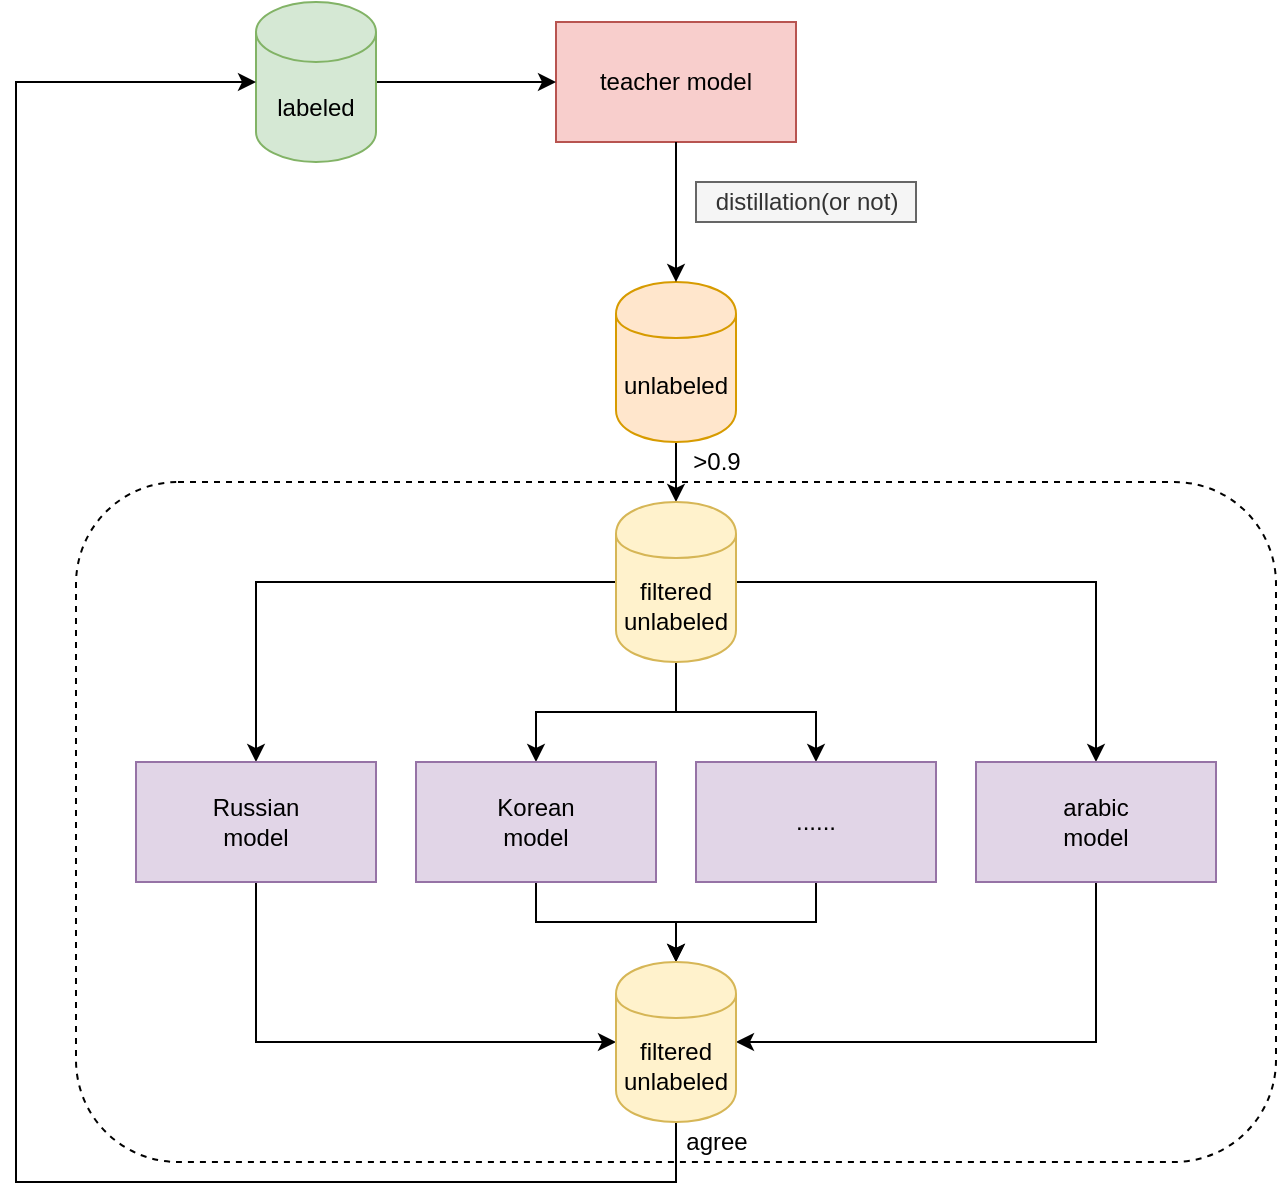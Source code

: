<mxfile version="14.1.1" type="github">
  <diagram id="1I48yk1pTl18TJWUvN-q" name="Page-1">
    <mxGraphModel dx="1422" dy="762" grid="1" gridSize="10" guides="1" tooltips="1" connect="1" arrows="1" fold="1" page="1" pageScale="1" pageWidth="827" pageHeight="1169" math="0" shadow="0">
      <root>
        <mxCell id="0" />
        <mxCell id="1" parent="0" />
        <mxCell id="0SLeSFdNCgg_F5EIytYb-29" value="" style="rounded=1;whiteSpace=wrap;html=1;glass=0;sketch=0;dashed=1;" vertex="1" parent="1">
          <mxGeometry x="100" y="490" width="600" height="340" as="geometry" />
        </mxCell>
        <mxCell id="0SLeSFdNCgg_F5EIytYb-5" value="" style="edgeStyle=orthogonalEdgeStyle;rounded=0;orthogonalLoop=1;jettySize=auto;html=1;" edge="1" parent="1" source="0SLeSFdNCgg_F5EIytYb-17" target="0SLeSFdNCgg_F5EIytYb-4">
          <mxGeometry relative="1" as="geometry" />
        </mxCell>
        <mxCell id="0SLeSFdNCgg_F5EIytYb-1" value="teacher model" style="rounded=0;whiteSpace=wrap;html=1;fillColor=#f8cecc;strokeColor=#b85450;" vertex="1" parent="1">
          <mxGeometry x="340" y="260" width="120" height="60" as="geometry" />
        </mxCell>
        <mxCell id="0SLeSFdNCgg_F5EIytYb-3" value="" style="edgeStyle=orthogonalEdgeStyle;rounded=0;orthogonalLoop=1;jettySize=auto;html=1;" edge="1" parent="1" source="0SLeSFdNCgg_F5EIytYb-2" target="0SLeSFdNCgg_F5EIytYb-1">
          <mxGeometry relative="1" as="geometry" />
        </mxCell>
        <mxCell id="0SLeSFdNCgg_F5EIytYb-2" value="labeled" style="shape=cylinder3;whiteSpace=wrap;html=1;boundedLbl=1;backgroundOutline=1;size=15;fillColor=#d5e8d4;strokeColor=#82b366;" vertex="1" parent="1">
          <mxGeometry x="190" y="250" width="60" height="80" as="geometry" />
        </mxCell>
        <mxCell id="0SLeSFdNCgg_F5EIytYb-11" style="edgeStyle=orthogonalEdgeStyle;rounded=0;orthogonalLoop=1;jettySize=auto;html=1;entryX=0.5;entryY=0;entryDx=0;entryDy=0;" edge="1" parent="1" source="0SLeSFdNCgg_F5EIytYb-4" target="0SLeSFdNCgg_F5EIytYb-6">
          <mxGeometry relative="1" as="geometry" />
        </mxCell>
        <mxCell id="0SLeSFdNCgg_F5EIytYb-13" style="edgeStyle=orthogonalEdgeStyle;rounded=0;orthogonalLoop=1;jettySize=auto;html=1;entryX=0.5;entryY=0;entryDx=0;entryDy=0;" edge="1" parent="1" source="0SLeSFdNCgg_F5EIytYb-4" target="0SLeSFdNCgg_F5EIytYb-10">
          <mxGeometry relative="1" as="geometry" />
        </mxCell>
        <mxCell id="0SLeSFdNCgg_F5EIytYb-15" style="edgeStyle=orthogonalEdgeStyle;rounded=0;orthogonalLoop=1;jettySize=auto;html=1;entryX=0.5;entryY=0;entryDx=0;entryDy=0;" edge="1" parent="1" source="0SLeSFdNCgg_F5EIytYb-4" target="0SLeSFdNCgg_F5EIytYb-8">
          <mxGeometry relative="1" as="geometry" />
        </mxCell>
        <mxCell id="0SLeSFdNCgg_F5EIytYb-16" style="edgeStyle=orthogonalEdgeStyle;rounded=0;orthogonalLoop=1;jettySize=auto;html=1;entryX=0.5;entryY=0;entryDx=0;entryDy=0;" edge="1" parent="1" source="0SLeSFdNCgg_F5EIytYb-4" target="0SLeSFdNCgg_F5EIytYb-9">
          <mxGeometry relative="1" as="geometry" />
        </mxCell>
        <mxCell id="0SLeSFdNCgg_F5EIytYb-4" value="filtered unlabeled" style="shape=cylinder;whiteSpace=wrap;html=1;boundedLbl=1;backgroundOutline=1;rounded=0;fillColor=#fff2cc;strokeColor=#d6b656;" vertex="1" parent="1">
          <mxGeometry x="370" y="500" width="60" height="80" as="geometry" />
        </mxCell>
        <mxCell id="0SLeSFdNCgg_F5EIytYb-20" style="edgeStyle=orthogonalEdgeStyle;rounded=0;orthogonalLoop=1;jettySize=auto;html=1;entryX=0;entryY=0.5;entryDx=0;entryDy=0;" edge="1" parent="1" source="0SLeSFdNCgg_F5EIytYb-6" target="0SLeSFdNCgg_F5EIytYb-19">
          <mxGeometry relative="1" as="geometry">
            <Array as="points">
              <mxPoint x="190" y="770" />
            </Array>
          </mxGeometry>
        </mxCell>
        <mxCell id="0SLeSFdNCgg_F5EIytYb-6" value="Russian&lt;br&gt;model" style="whiteSpace=wrap;html=1;rounded=0;fillColor=#e1d5e7;strokeColor=#9673a6;" vertex="1" parent="1">
          <mxGeometry x="130" y="630" width="120" height="60" as="geometry" />
        </mxCell>
        <mxCell id="0SLeSFdNCgg_F5EIytYb-22" style="edgeStyle=orthogonalEdgeStyle;rounded=0;orthogonalLoop=1;jettySize=auto;html=1;" edge="1" parent="1" source="0SLeSFdNCgg_F5EIytYb-8" target="0SLeSFdNCgg_F5EIytYb-19">
          <mxGeometry relative="1" as="geometry" />
        </mxCell>
        <mxCell id="0SLeSFdNCgg_F5EIytYb-8" value="Korean&lt;br&gt;model" style="whiteSpace=wrap;html=1;rounded=0;fillColor=#e1d5e7;strokeColor=#9673a6;" vertex="1" parent="1">
          <mxGeometry x="270" y="630" width="120" height="60" as="geometry" />
        </mxCell>
        <mxCell id="0SLeSFdNCgg_F5EIytYb-23" style="edgeStyle=orthogonalEdgeStyle;rounded=0;orthogonalLoop=1;jettySize=auto;html=1;" edge="1" parent="1" source="0SLeSFdNCgg_F5EIytYb-9" target="0SLeSFdNCgg_F5EIytYb-19">
          <mxGeometry relative="1" as="geometry" />
        </mxCell>
        <mxCell id="0SLeSFdNCgg_F5EIytYb-9" value="......" style="whiteSpace=wrap;html=1;rounded=0;fillColor=#e1d5e7;strokeColor=#9673a6;" vertex="1" parent="1">
          <mxGeometry x="410" y="630" width="120" height="60" as="geometry" />
        </mxCell>
        <mxCell id="0SLeSFdNCgg_F5EIytYb-21" style="edgeStyle=orthogonalEdgeStyle;rounded=0;orthogonalLoop=1;jettySize=auto;html=1;entryX=1;entryY=0.5;entryDx=0;entryDy=0;" edge="1" parent="1" source="0SLeSFdNCgg_F5EIytYb-10" target="0SLeSFdNCgg_F5EIytYb-19">
          <mxGeometry relative="1" as="geometry">
            <Array as="points">
              <mxPoint x="610" y="770" />
            </Array>
          </mxGeometry>
        </mxCell>
        <mxCell id="0SLeSFdNCgg_F5EIytYb-10" value="arabic&lt;br&gt;model" style="whiteSpace=wrap;html=1;rounded=0;fillColor=#e1d5e7;strokeColor=#9673a6;" vertex="1" parent="1">
          <mxGeometry x="550" y="630" width="120" height="60" as="geometry" />
        </mxCell>
        <mxCell id="0SLeSFdNCgg_F5EIytYb-17" value="unlabeled&lt;br&gt;" style="shape=cylinder;whiteSpace=wrap;html=1;boundedLbl=1;backgroundOutline=1;rounded=0;fillColor=#ffe6cc;strokeColor=#d79b00;" vertex="1" parent="1">
          <mxGeometry x="370" y="390" width="60" height="80" as="geometry" />
        </mxCell>
        <mxCell id="0SLeSFdNCgg_F5EIytYb-18" value="" style="edgeStyle=orthogonalEdgeStyle;rounded=0;orthogonalLoop=1;jettySize=auto;html=1;exitX=0.5;exitY=1;exitDx=0;exitDy=0;" edge="1" parent="1" source="0SLeSFdNCgg_F5EIytYb-1" target="0SLeSFdNCgg_F5EIytYb-17">
          <mxGeometry relative="1" as="geometry">
            <mxPoint x="400" y="336" as="sourcePoint" />
            <mxPoint x="400" y="466" as="targetPoint" />
          </mxGeometry>
        </mxCell>
        <mxCell id="0SLeSFdNCgg_F5EIytYb-24" style="edgeStyle=orthogonalEdgeStyle;rounded=0;orthogonalLoop=1;jettySize=auto;html=1;entryX=0;entryY=0.5;entryDx=0;entryDy=0;entryPerimeter=0;" edge="1" parent="1" source="0SLeSFdNCgg_F5EIytYb-19" target="0SLeSFdNCgg_F5EIytYb-2">
          <mxGeometry relative="1" as="geometry">
            <Array as="points">
              <mxPoint x="400" y="840" />
              <mxPoint x="70" y="840" />
              <mxPoint x="70" y="290" />
            </Array>
          </mxGeometry>
        </mxCell>
        <mxCell id="0SLeSFdNCgg_F5EIytYb-19" value="filtered unlabeled" style="shape=cylinder;whiteSpace=wrap;html=1;boundedLbl=1;backgroundOutline=1;rounded=0;fillColor=#fff2cc;strokeColor=#d6b656;" vertex="1" parent="1">
          <mxGeometry x="370" y="730" width="60" height="80" as="geometry" />
        </mxCell>
        <mxCell id="0SLeSFdNCgg_F5EIytYb-25" value="&lt;span&gt;&amp;gt;0.9&lt;/span&gt;" style="text;html=1;align=center;verticalAlign=middle;resizable=0;points=[];autosize=1;" vertex="1" parent="1">
          <mxGeometry x="400" y="470" width="40" height="20" as="geometry" />
        </mxCell>
        <mxCell id="0SLeSFdNCgg_F5EIytYb-26" value="agree" style="text;html=1;align=center;verticalAlign=middle;resizable=0;points=[];autosize=1;" vertex="1" parent="1">
          <mxGeometry x="395" y="810" width="50" height="20" as="geometry" />
        </mxCell>
        <mxCell id="0SLeSFdNCgg_F5EIytYb-27" value="distillation(or not)" style="text;html=1;align=center;verticalAlign=middle;resizable=0;points=[];autosize=1;fillColor=#f5f5f5;strokeColor=#666666;fontColor=#333333;" vertex="1" parent="1">
          <mxGeometry x="410" y="340" width="110" height="20" as="geometry" />
        </mxCell>
      </root>
    </mxGraphModel>
  </diagram>
</mxfile>
